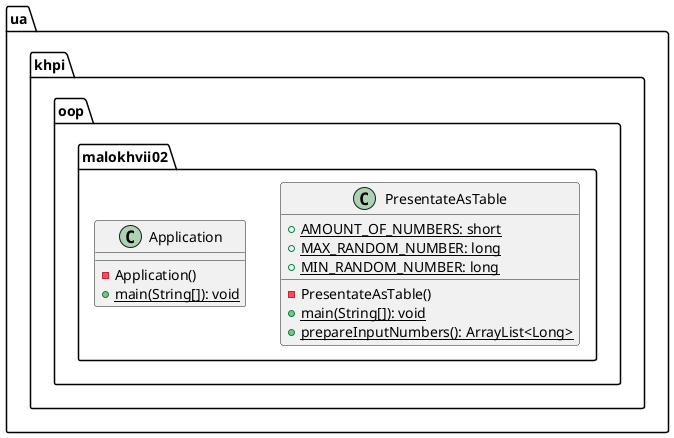 @startuml

    namespace ua.khpi.oop.malokhvii02 {

        class PresentateAsTable {
            {static} +AMOUNT_OF_NUMBERS: short
            {static} +MAX_RANDOM_NUMBER: long
            {static} +MIN_RANDOM_NUMBER: long
            -PresentateAsTable()
            {static} +main(String[]): void
            {static} +prepareInputNumbers(): ArrayList<Long>
        }

        class Application {
            -Application()
            {static} +main(String[]): void
        }

    }

@enduml

